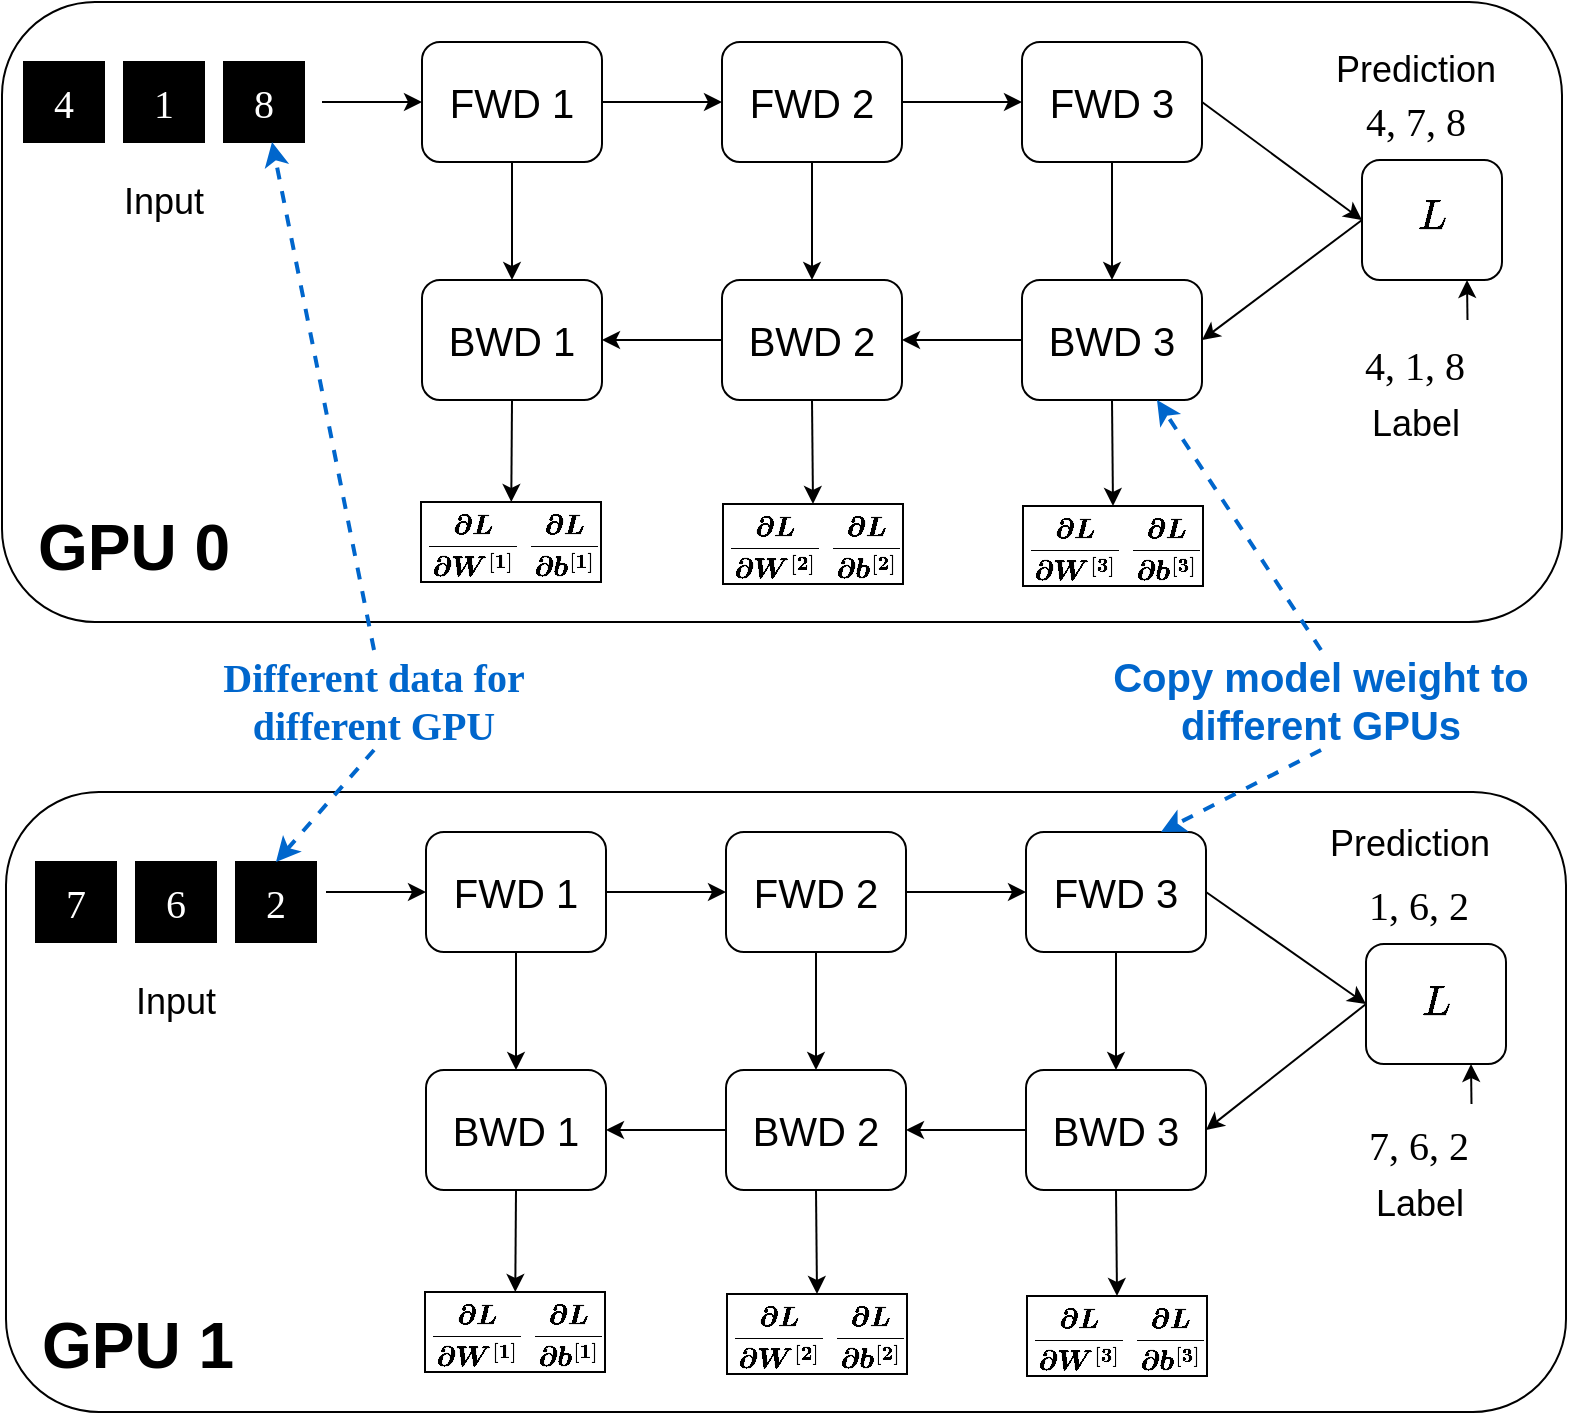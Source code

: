 <mxfile version="26.0.11">
  <diagram name="第 1 页" id="aH6ZTaXwP5k0bfcdlkgT">
    <mxGraphModel dx="1234" dy="411" grid="1" gridSize="10" guides="1" tooltips="1" connect="1" arrows="1" fold="1" page="1" pageScale="1" pageWidth="827" pageHeight="1169" math="1" shadow="0">
      <root>
        <mxCell id="0" />
        <mxCell id="1" parent="0" />
        <mxCell id="OK1sKgkIxB2whGgdd0nA-53" value="" style="rounded=1;whiteSpace=wrap;html=1;fillColor=none;" parent="1" vertex="1">
          <mxGeometry x="130" y="190" width="780" height="310" as="geometry" />
        </mxCell>
        <mxCell id="OK1sKgkIxB2whGgdd0nA-96" value="" style="rounded=1;whiteSpace=wrap;html=1;fillColor=none;" parent="1" vertex="1">
          <mxGeometry x="132" y="585" width="780" height="310" as="geometry" />
        </mxCell>
        <mxCell id="OK1sKgkIxB2whGgdd0nA-46" value="" style="rounded=0;whiteSpace=wrap;html=1;fillColor=none;" parent="1" vertex="1">
          <mxGeometry x="490.5" y="441" width="90" height="40" as="geometry" />
        </mxCell>
        <mxCell id="OK1sKgkIxB2whGgdd0nA-2" style="edgeStyle=orthogonalEdgeStyle;rounded=0;orthogonalLoop=1;jettySize=auto;html=1;exitX=1;exitY=0.5;exitDx=0;exitDy=0;entryX=0;entryY=0.5;entryDx=0;entryDy=0;" parent="1" source="OK1sKgkIxB2whGgdd0nA-4" target="OK1sKgkIxB2whGgdd0nA-7" edge="1">
          <mxGeometry relative="1" as="geometry" />
        </mxCell>
        <mxCell id="OK1sKgkIxB2whGgdd0nA-3" style="edgeStyle=orthogonalEdgeStyle;rounded=0;orthogonalLoop=1;jettySize=auto;html=1;exitX=0.5;exitY=1;exitDx=0;exitDy=0;entryX=0.5;entryY=0;entryDx=0;entryDy=0;" parent="1" source="OK1sKgkIxB2whGgdd0nA-4" target="OK1sKgkIxB2whGgdd0nA-17" edge="1">
          <mxGeometry relative="1" as="geometry" />
        </mxCell>
        <mxCell id="OK1sKgkIxB2whGgdd0nA-4" value="&lt;font style=&quot;font-size: 20px;&quot;&gt;FWD 1&lt;/font&gt;" style="rounded=1;whiteSpace=wrap;html=1;fontFamily=Helvetica;" parent="1" vertex="1">
          <mxGeometry x="340" y="210" width="90" height="60" as="geometry" />
        </mxCell>
        <mxCell id="OK1sKgkIxB2whGgdd0nA-5" style="edgeStyle=orthogonalEdgeStyle;rounded=0;orthogonalLoop=1;jettySize=auto;html=1;exitX=1;exitY=0.5;exitDx=0;exitDy=0;entryX=0;entryY=0.5;entryDx=0;entryDy=0;" parent="1" source="OK1sKgkIxB2whGgdd0nA-7" target="OK1sKgkIxB2whGgdd0nA-9" edge="1">
          <mxGeometry relative="1" as="geometry" />
        </mxCell>
        <mxCell id="OK1sKgkIxB2whGgdd0nA-6" style="edgeStyle=orthogonalEdgeStyle;rounded=0;orthogonalLoop=1;jettySize=auto;html=1;exitX=0.5;exitY=1;exitDx=0;exitDy=0;" parent="1" source="OK1sKgkIxB2whGgdd0nA-7" target="OK1sKgkIxB2whGgdd0nA-15" edge="1">
          <mxGeometry relative="1" as="geometry" />
        </mxCell>
        <mxCell id="OK1sKgkIxB2whGgdd0nA-7" value="&lt;font style=&quot;font-size: 20px;&quot;&gt;FWD 2&lt;/font&gt;" style="rounded=1;whiteSpace=wrap;html=1;fontFamily=Helvetica;" parent="1" vertex="1">
          <mxGeometry x="490" y="210" width="90" height="60" as="geometry" />
        </mxCell>
        <mxCell id="OK1sKgkIxB2whGgdd0nA-8" style="edgeStyle=orthogonalEdgeStyle;rounded=0;orthogonalLoop=1;jettySize=auto;html=1;entryX=0.5;entryY=0;entryDx=0;entryDy=0;" parent="1" source="OK1sKgkIxB2whGgdd0nA-9" target="OK1sKgkIxB2whGgdd0nA-12" edge="1">
          <mxGeometry relative="1" as="geometry" />
        </mxCell>
        <mxCell id="OK1sKgkIxB2whGgdd0nA-9" value="&lt;font style=&quot;font-size: 20px;&quot;&gt;FWD 3&lt;/font&gt;" style="rounded=1;whiteSpace=wrap;html=1;fontFamily=Helvetica;" parent="1" vertex="1">
          <mxGeometry x="640" y="210" width="90" height="60" as="geometry" />
        </mxCell>
        <mxCell id="OK1sKgkIxB2whGgdd0nA-10" style="edgeStyle=orthogonalEdgeStyle;rounded=0;orthogonalLoop=1;jettySize=auto;html=1;exitX=0;exitY=0.5;exitDx=0;exitDy=0;" parent="1" source="OK1sKgkIxB2whGgdd0nA-12" target="OK1sKgkIxB2whGgdd0nA-15" edge="1">
          <mxGeometry relative="1" as="geometry" />
        </mxCell>
        <mxCell id="OK1sKgkIxB2whGgdd0nA-12" value="&lt;font style=&quot;font-size: 20px;&quot;&gt;BWD 3&lt;/font&gt;" style="rounded=1;whiteSpace=wrap;html=1;fontFamily=Helvetica;" parent="1" vertex="1">
          <mxGeometry x="640" y="329" width="90" height="60" as="geometry" />
        </mxCell>
        <mxCell id="OK1sKgkIxB2whGgdd0nA-13" style="edgeStyle=orthogonalEdgeStyle;rounded=0;orthogonalLoop=1;jettySize=auto;html=1;exitX=0;exitY=0.5;exitDx=0;exitDy=0;" parent="1" source="OK1sKgkIxB2whGgdd0nA-15" target="OK1sKgkIxB2whGgdd0nA-17" edge="1">
          <mxGeometry relative="1" as="geometry" />
        </mxCell>
        <mxCell id="OK1sKgkIxB2whGgdd0nA-15" value="&lt;font style=&quot;font-size: 20px;&quot;&gt;BWD 2&lt;/font&gt;" style="rounded=1;whiteSpace=wrap;html=1;fontFamily=Helvetica;" parent="1" vertex="1">
          <mxGeometry x="490" y="329" width="90" height="60" as="geometry" />
        </mxCell>
        <mxCell id="OK1sKgkIxB2whGgdd0nA-17" value="&lt;font style=&quot;font-size: 20px;&quot;&gt;BWD 1&lt;/font&gt;" style="rounded=1;whiteSpace=wrap;html=1;fontFamily=Helvetica;" parent="1" vertex="1">
          <mxGeometry x="340" y="329" width="90" height="60" as="geometry" />
        </mxCell>
        <mxCell id="OK1sKgkIxB2whGgdd0nA-18" style="rounded=0;orthogonalLoop=1;jettySize=auto;html=1;exitX=0;exitY=0.5;exitDx=0;exitDy=0;entryX=1;entryY=0.5;entryDx=0;entryDy=0;" parent="1" source="OK1sKgkIxB2whGgdd0nA-19" target="OK1sKgkIxB2whGgdd0nA-12" edge="1">
          <mxGeometry relative="1" as="geometry" />
        </mxCell>
        <mxCell id="OK1sKgkIxB2whGgdd0nA-19" value="&lt;font style=&quot;font-size: 20px;&quot; face=&quot;Comic Sans MS&quot;&gt;&lt;br&gt;&lt;/font&gt;" style="rounded=1;whiteSpace=wrap;html=1;" parent="1" vertex="1">
          <mxGeometry x="810" y="269" width="70" height="60" as="geometry" />
        </mxCell>
        <mxCell id="OK1sKgkIxB2whGgdd0nA-20" value="" style="endArrow=classic;html=1;rounded=0;entryX=0;entryY=0.5;entryDx=0;entryDy=0;exitX=1;exitY=0.5;exitDx=0;exitDy=0;" parent="1" source="OK1sKgkIxB2whGgdd0nA-9" target="OK1sKgkIxB2whGgdd0nA-19" edge="1">
          <mxGeometry width="50" height="50" relative="1" as="geometry">
            <mxPoint x="720" y="390" as="sourcePoint" />
            <mxPoint x="770" y="340" as="targetPoint" />
          </mxGeometry>
        </mxCell>
        <mxCell id="OK1sKgkIxB2whGgdd0nA-22" value="&lt;font style=&quot;font-size: 20px;&quot; face=&quot;Comic Sans MS&quot;&gt;4, 7, 8&lt;/font&gt;" style="text;html=1;strokeColor=none;fillColor=none;align=center;verticalAlign=middle;whiteSpace=wrap;rounded=0;" parent="1" vertex="1">
          <mxGeometry x="782" y="229" width="110" height="40" as="geometry" />
        </mxCell>
        <mxCell id="OK1sKgkIxB2whGgdd0nA-23" value="&lt;font style=&quot;font-size: 18px;&quot; face=&quot;Helvetica&quot;&gt;Prediction&lt;/font&gt;&lt;font style=&quot;font-size: 18px;&quot;&gt;&lt;br&gt;&lt;/font&gt;" style="text;html=1;strokeColor=none;fillColor=none;align=center;verticalAlign=middle;whiteSpace=wrap;rounded=0;fontColor=#000000;fontFamily=Lucida Console;" parent="1" vertex="1">
          <mxGeometry x="792" y="214" width="90" height="20" as="geometry" />
        </mxCell>
        <mxCell id="OK1sKgkIxB2whGgdd0nA-24" value="&lt;font style=&quot;font-size: 20px;&quot; face=&quot;Comic Sans MS&quot;&gt;4, 1, 8&lt;/font&gt;" style="text;html=1;strokeColor=none;fillColor=none;align=center;verticalAlign=middle;whiteSpace=wrap;rounded=0;" parent="1" vertex="1">
          <mxGeometry x="784" y="351" width="105" height="40" as="geometry" />
        </mxCell>
        <mxCell id="OK1sKgkIxB2whGgdd0nA-25" value="" style="endArrow=classic;html=1;rounded=0;exitX=0.75;exitY=0;exitDx=0;exitDy=0;entryX=0.75;entryY=1;entryDx=0;entryDy=0;" parent="1" target="OK1sKgkIxB2whGgdd0nA-19" edge="1">
          <mxGeometry width="50" height="50" relative="1" as="geometry">
            <mxPoint x="862.75" y="349" as="sourcePoint" />
            <mxPoint x="790" y="299" as="targetPoint" />
          </mxGeometry>
        </mxCell>
        <mxCell id="OK1sKgkIxB2whGgdd0nA-26" value="&lt;font style=&quot;font-size: 18px;&quot;&gt;Label&lt;/font&gt;" style="text;html=1;strokeColor=none;fillColor=none;align=center;verticalAlign=middle;whiteSpace=wrap;rounded=0;fontColor=#000000;fontFamily=Helvetica;" parent="1" vertex="1">
          <mxGeometry x="797" y="391" width="80" height="20" as="geometry" />
        </mxCell>
        <mxCell id="OK1sKgkIxB2whGgdd0nA-37" value="&lt;font style=&quot;font-size: 18px;&quot; face=&quot;Helvetica&quot;&gt;Input&lt;/font&gt;" style="text;html=1;strokeColor=none;fillColor=none;align=center;verticalAlign=middle;whiteSpace=wrap;rounded=0;fontColor=#000000;fontFamily=Lucida Console;" parent="1" vertex="1">
          <mxGeometry x="181" y="280" width="60" height="20" as="geometry" />
        </mxCell>
        <mxCell id="OK1sKgkIxB2whGgdd0nA-38" value="" style="endArrow=classic;html=1;rounded=0;entryX=0;entryY=0.5;entryDx=0;entryDy=0;" parent="1" target="OK1sKgkIxB2whGgdd0nA-4" edge="1">
          <mxGeometry width="50" height="50" relative="1" as="geometry">
            <mxPoint x="290" y="240" as="sourcePoint" />
            <mxPoint x="320" y="130" as="targetPoint" />
          </mxGeometry>
        </mxCell>
        <mxCell id="OK1sKgkIxB2whGgdd0nA-41" value="$$\boldsymbol{\frac{\partial L}{\partial W^{[1]}&lt;br&gt;}}$$" style="text;html=1;strokeColor=none;fillColor=none;align=center;verticalAlign=middle;whiteSpace=wrap;rounded=0;" parent="1" vertex="1">
          <mxGeometry x="336" y="446" width="60" height="30" as="geometry" />
        </mxCell>
        <mxCell id="OK1sKgkIxB2whGgdd0nA-42" value="$$\boldsymbol{\frac{\partial L}{\partial b^{[1]}&lt;br&gt;}}$$" style="text;html=1;strokeColor=none;fillColor=none;align=center;verticalAlign=middle;whiteSpace=wrap;rounded=0;" parent="1" vertex="1">
          <mxGeometry x="381" y="446" width="60" height="30" as="geometry" />
        </mxCell>
        <mxCell id="OK1sKgkIxB2whGgdd0nA-43" value="" style="rounded=0;whiteSpace=wrap;html=1;fillColor=none;" parent="1" vertex="1">
          <mxGeometry x="339.5" y="440" width="90" height="40" as="geometry" />
        </mxCell>
        <mxCell id="OK1sKgkIxB2whGgdd0nA-44" value="$$\boldsymbol{\frac{\partial L}{\partial W^{[2]}&lt;br&gt;}}$$" style="text;html=1;strokeColor=none;fillColor=none;align=center;verticalAlign=middle;whiteSpace=wrap;rounded=0;" parent="1" vertex="1">
          <mxGeometry x="487" y="447" width="60" height="30" as="geometry" />
        </mxCell>
        <mxCell id="OK1sKgkIxB2whGgdd0nA-45" value="$$\boldsymbol{\frac{\partial L}{\partial b^{[2]}&lt;br&gt;}}$$" style="text;html=1;strokeColor=none;fillColor=none;align=center;verticalAlign=middle;whiteSpace=wrap;rounded=0;" parent="1" vertex="1">
          <mxGeometry x="532" y="447" width="60" height="30" as="geometry" />
        </mxCell>
        <mxCell id="OK1sKgkIxB2whGgdd0nA-47" value="" style="rounded=0;whiteSpace=wrap;html=1;fillColor=none;" parent="1" vertex="1">
          <mxGeometry x="640.5" y="442" width="90" height="40" as="geometry" />
        </mxCell>
        <mxCell id="OK1sKgkIxB2whGgdd0nA-48" value="$$\boldsymbol{\frac{\partial L}{\partial W^{[3]}&lt;br&gt;}}$$" style="text;html=1;strokeColor=none;fillColor=none;align=center;verticalAlign=middle;whiteSpace=wrap;rounded=0;" parent="1" vertex="1">
          <mxGeometry x="637" y="448" width="60" height="30" as="geometry" />
        </mxCell>
        <mxCell id="OK1sKgkIxB2whGgdd0nA-49" value="$$\boldsymbol{\frac{\partial L}{\partial b^{[3]}&lt;br&gt;}}$$" style="text;html=1;strokeColor=none;fillColor=none;align=center;verticalAlign=middle;whiteSpace=wrap;rounded=0;" parent="1" vertex="1">
          <mxGeometry x="682" y="448" width="60" height="30" as="geometry" />
        </mxCell>
        <mxCell id="OK1sKgkIxB2whGgdd0nA-50" value="" style="endArrow=classic;html=1;rounded=0;exitX=0.5;exitY=1;exitDx=0;exitDy=0;" parent="1" source="OK1sKgkIxB2whGgdd0nA-17" target="OK1sKgkIxB2whGgdd0nA-43" edge="1">
          <mxGeometry width="50" height="50" relative="1" as="geometry">
            <mxPoint x="230" y="480" as="sourcePoint" />
            <mxPoint x="280" y="430" as="targetPoint" />
          </mxGeometry>
        </mxCell>
        <mxCell id="OK1sKgkIxB2whGgdd0nA-51" value="" style="endArrow=classic;html=1;rounded=0;exitX=0.5;exitY=1;exitDx=0;exitDy=0;entryX=0.5;entryY=0;entryDx=0;entryDy=0;" parent="1" source="OK1sKgkIxB2whGgdd0nA-15" target="OK1sKgkIxB2whGgdd0nA-46" edge="1">
          <mxGeometry width="50" height="50" relative="1" as="geometry">
            <mxPoint x="580" y="640" as="sourcePoint" />
            <mxPoint x="630" y="590" as="targetPoint" />
          </mxGeometry>
        </mxCell>
        <mxCell id="OK1sKgkIxB2whGgdd0nA-52" value="" style="endArrow=classic;html=1;rounded=0;exitX=0.5;exitY=1;exitDx=0;exitDy=0;entryX=0.5;entryY=0;entryDx=0;entryDy=0;" parent="1" source="OK1sKgkIxB2whGgdd0nA-12" target="OK1sKgkIxB2whGgdd0nA-47" edge="1">
          <mxGeometry width="50" height="50" relative="1" as="geometry">
            <mxPoint x="710" y="640" as="sourcePoint" />
            <mxPoint x="760" y="590" as="targetPoint" />
          </mxGeometry>
        </mxCell>
        <mxCell id="OK1sKgkIxB2whGgdd0nA-54" value="" style="rounded=0;whiteSpace=wrap;html=1;fillColor=none;" parent="1" vertex="1">
          <mxGeometry x="492.5" y="836" width="90" height="40" as="geometry" />
        </mxCell>
        <mxCell id="OK1sKgkIxB2whGgdd0nA-55" style="edgeStyle=orthogonalEdgeStyle;rounded=0;orthogonalLoop=1;jettySize=auto;html=1;exitX=1;exitY=0.5;exitDx=0;exitDy=0;entryX=0;entryY=0.5;entryDx=0;entryDy=0;" parent="1" source="OK1sKgkIxB2whGgdd0nA-57" target="OK1sKgkIxB2whGgdd0nA-60" edge="1">
          <mxGeometry relative="1" as="geometry" />
        </mxCell>
        <mxCell id="OK1sKgkIxB2whGgdd0nA-56" style="edgeStyle=orthogonalEdgeStyle;rounded=0;orthogonalLoop=1;jettySize=auto;html=1;exitX=0.5;exitY=1;exitDx=0;exitDy=0;entryX=0.5;entryY=0;entryDx=0;entryDy=0;" parent="1" source="OK1sKgkIxB2whGgdd0nA-57" target="OK1sKgkIxB2whGgdd0nA-67" edge="1">
          <mxGeometry relative="1" as="geometry" />
        </mxCell>
        <mxCell id="OK1sKgkIxB2whGgdd0nA-57" value="&lt;font style=&quot;font-size: 20px;&quot;&gt;FWD 1&lt;/font&gt;" style="rounded=1;whiteSpace=wrap;html=1;fontFamily=Helvetica;" parent="1" vertex="1">
          <mxGeometry x="342" y="605" width="90" height="60" as="geometry" />
        </mxCell>
        <mxCell id="OK1sKgkIxB2whGgdd0nA-58" style="edgeStyle=orthogonalEdgeStyle;rounded=0;orthogonalLoop=1;jettySize=auto;html=1;exitX=1;exitY=0.5;exitDx=0;exitDy=0;entryX=0;entryY=0.5;entryDx=0;entryDy=0;" parent="1" source="OK1sKgkIxB2whGgdd0nA-60" target="OK1sKgkIxB2whGgdd0nA-62" edge="1">
          <mxGeometry relative="1" as="geometry" />
        </mxCell>
        <mxCell id="OK1sKgkIxB2whGgdd0nA-59" style="edgeStyle=orthogonalEdgeStyle;rounded=0;orthogonalLoop=1;jettySize=auto;html=1;exitX=0.5;exitY=1;exitDx=0;exitDy=0;" parent="1" source="OK1sKgkIxB2whGgdd0nA-60" target="OK1sKgkIxB2whGgdd0nA-66" edge="1">
          <mxGeometry relative="1" as="geometry" />
        </mxCell>
        <mxCell id="OK1sKgkIxB2whGgdd0nA-60" value="&lt;font style=&quot;font-size: 20px;&quot;&gt;FWD 2&lt;/font&gt;" style="rounded=1;whiteSpace=wrap;html=1;fontFamily=Helvetica;" parent="1" vertex="1">
          <mxGeometry x="492" y="605" width="90" height="60" as="geometry" />
        </mxCell>
        <mxCell id="OK1sKgkIxB2whGgdd0nA-61" style="edgeStyle=orthogonalEdgeStyle;rounded=0;orthogonalLoop=1;jettySize=auto;html=1;entryX=0.5;entryY=0;entryDx=0;entryDy=0;" parent="1" source="OK1sKgkIxB2whGgdd0nA-62" target="OK1sKgkIxB2whGgdd0nA-64" edge="1">
          <mxGeometry relative="1" as="geometry" />
        </mxCell>
        <mxCell id="OK1sKgkIxB2whGgdd0nA-62" value="&lt;font style=&quot;font-size: 20px;&quot;&gt;FWD 3&lt;/font&gt;" style="rounded=1;whiteSpace=wrap;html=1;fontFamily=Helvetica;" parent="1" vertex="1">
          <mxGeometry x="642" y="605" width="90" height="60" as="geometry" />
        </mxCell>
        <mxCell id="OK1sKgkIxB2whGgdd0nA-63" style="edgeStyle=orthogonalEdgeStyle;rounded=0;orthogonalLoop=1;jettySize=auto;html=1;exitX=0;exitY=0.5;exitDx=0;exitDy=0;" parent="1" source="OK1sKgkIxB2whGgdd0nA-64" target="OK1sKgkIxB2whGgdd0nA-66" edge="1">
          <mxGeometry relative="1" as="geometry" />
        </mxCell>
        <mxCell id="OK1sKgkIxB2whGgdd0nA-64" value="&lt;font style=&quot;font-size: 20px;&quot;&gt;BWD 3&lt;/font&gt;" style="rounded=1;whiteSpace=wrap;html=1;fontFamily=Helvetica;" parent="1" vertex="1">
          <mxGeometry x="642" y="724" width="90" height="60" as="geometry" />
        </mxCell>
        <mxCell id="OK1sKgkIxB2whGgdd0nA-65" style="edgeStyle=orthogonalEdgeStyle;rounded=0;orthogonalLoop=1;jettySize=auto;html=1;exitX=0;exitY=0.5;exitDx=0;exitDy=0;" parent="1" source="OK1sKgkIxB2whGgdd0nA-66" target="OK1sKgkIxB2whGgdd0nA-67" edge="1">
          <mxGeometry relative="1" as="geometry" />
        </mxCell>
        <mxCell id="OK1sKgkIxB2whGgdd0nA-66" value="&lt;font style=&quot;font-size: 20px;&quot;&gt;BWD 2&lt;/font&gt;" style="rounded=1;whiteSpace=wrap;html=1;fontFamily=Helvetica;" parent="1" vertex="1">
          <mxGeometry x="492" y="724" width="90" height="60" as="geometry" />
        </mxCell>
        <mxCell id="OK1sKgkIxB2whGgdd0nA-67" value="&lt;font style=&quot;font-size: 20px;&quot;&gt;BWD 1&lt;/font&gt;" style="rounded=1;whiteSpace=wrap;html=1;fontFamily=Helvetica;" parent="1" vertex="1">
          <mxGeometry x="342" y="724" width="90" height="60" as="geometry" />
        </mxCell>
        <mxCell id="OK1sKgkIxB2whGgdd0nA-68" style="rounded=0;orthogonalLoop=1;jettySize=auto;html=1;exitX=0;exitY=0.5;exitDx=0;exitDy=0;entryX=1;entryY=0.5;entryDx=0;entryDy=0;" parent="1" source="OK1sKgkIxB2whGgdd0nA-69" target="OK1sKgkIxB2whGgdd0nA-64" edge="1">
          <mxGeometry relative="1" as="geometry" />
        </mxCell>
        <mxCell id="OK1sKgkIxB2whGgdd0nA-69" value="&lt;font style=&quot;font-size: 20px;&quot; face=&quot;Comic Sans MS&quot;&gt;&lt;br&gt;&lt;/font&gt;" style="rounded=1;whiteSpace=wrap;html=1;" parent="1" vertex="1">
          <mxGeometry x="812" y="661" width="70" height="60" as="geometry" />
        </mxCell>
        <mxCell id="OK1sKgkIxB2whGgdd0nA-70" value="" style="endArrow=classic;html=1;rounded=0;entryX=0;entryY=0.5;entryDx=0;entryDy=0;exitX=1;exitY=0.5;exitDx=0;exitDy=0;" parent="1" source="OK1sKgkIxB2whGgdd0nA-62" target="OK1sKgkIxB2whGgdd0nA-69" edge="1">
          <mxGeometry width="50" height="50" relative="1" as="geometry">
            <mxPoint x="722" y="785" as="sourcePoint" />
            <mxPoint x="772" y="735" as="targetPoint" />
          </mxGeometry>
        </mxCell>
        <mxCell id="OK1sKgkIxB2whGgdd0nA-71" value="&lt;font style=&quot;font-size: 20px;&quot; face=&quot;Comic Sans MS&quot;&gt;1, 6, 2&lt;/font&gt;" style="text;html=1;strokeColor=none;fillColor=none;align=center;verticalAlign=middle;whiteSpace=wrap;rounded=0;" parent="1" vertex="1">
          <mxGeometry x="782" y="621" width="113" height="40" as="geometry" />
        </mxCell>
        <mxCell id="OK1sKgkIxB2whGgdd0nA-72" value="&lt;font style=&quot;font-size: 18px;&quot; face=&quot;Helvetica&quot;&gt;Prediction&lt;/font&gt;&lt;font style=&quot;font-size: 18px;&quot;&gt;&lt;br&gt;&lt;/font&gt;" style="text;html=1;strokeColor=none;fillColor=none;align=center;verticalAlign=middle;whiteSpace=wrap;rounded=0;fontColor=#000000;fontFamily=Lucida Console;" parent="1" vertex="1">
          <mxGeometry x="789" y="601" width="90" height="20" as="geometry" />
        </mxCell>
        <mxCell id="OK1sKgkIxB2whGgdd0nA-73" value="&lt;font style=&quot;font-size: 20px;&quot; face=&quot;Comic Sans MS&quot;&gt;7, 6, 2&lt;/font&gt;" style="text;html=1;strokeColor=none;fillColor=none;align=center;verticalAlign=middle;whiteSpace=wrap;rounded=0;" parent="1" vertex="1">
          <mxGeometry x="786" y="741" width="105" height="40" as="geometry" />
        </mxCell>
        <mxCell id="OK1sKgkIxB2whGgdd0nA-74" value="" style="endArrow=classic;html=1;rounded=0;exitX=0.75;exitY=0;exitDx=0;exitDy=0;entryX=0.75;entryY=1;entryDx=0;entryDy=0;" parent="1" source="OK1sKgkIxB2whGgdd0nA-73" target="OK1sKgkIxB2whGgdd0nA-69" edge="1">
          <mxGeometry width="50" height="50" relative="1" as="geometry">
            <mxPoint x="742" y="741" as="sourcePoint" />
            <mxPoint x="792" y="691" as="targetPoint" />
          </mxGeometry>
        </mxCell>
        <mxCell id="OK1sKgkIxB2whGgdd0nA-75" value="&lt;font style=&quot;font-size: 18px;&quot;&gt;Label&lt;/font&gt;" style="text;html=1;strokeColor=none;fillColor=none;align=center;verticalAlign=middle;whiteSpace=wrap;rounded=0;fontColor=#000000;fontFamily=Helvetica;" parent="1" vertex="1">
          <mxGeometry x="778.5" y="781" width="120" height="20" as="geometry" />
        </mxCell>
        <mxCell id="OK1sKgkIxB2whGgdd0nA-83" value="&lt;font style=&quot;font-size: 18px;&quot; face=&quot;Helvetica&quot;&gt;Input&lt;/font&gt;" style="text;html=1;strokeColor=none;fillColor=none;align=center;verticalAlign=middle;whiteSpace=wrap;rounded=0;fontColor=#000000;fontFamily=Lucida Console;" parent="1" vertex="1">
          <mxGeometry x="172" y="680" width="90" height="20" as="geometry" />
        </mxCell>
        <mxCell id="OK1sKgkIxB2whGgdd0nA-84" value="" style="endArrow=classic;html=1;rounded=0;entryX=0;entryY=0.5;entryDx=0;entryDy=0;" parent="1" target="OK1sKgkIxB2whGgdd0nA-57" edge="1">
          <mxGeometry width="50" height="50" relative="1" as="geometry">
            <mxPoint x="292" y="635" as="sourcePoint" />
            <mxPoint x="322" y="525" as="targetPoint" />
          </mxGeometry>
        </mxCell>
        <mxCell id="OK1sKgkIxB2whGgdd0nA-85" value="$$\boldsymbol{\frac{\partial L}{\partial W^{[1]}&lt;br&gt;}}$$" style="text;html=1;strokeColor=none;fillColor=none;align=center;verticalAlign=middle;whiteSpace=wrap;rounded=0;" parent="1" vertex="1">
          <mxGeometry x="338" y="841" width="60" height="30" as="geometry" />
        </mxCell>
        <mxCell id="OK1sKgkIxB2whGgdd0nA-86" value="$$\boldsymbol{\frac{\partial L}{\partial b^{[1]}&lt;br&gt;}}$$" style="text;html=1;strokeColor=none;fillColor=none;align=center;verticalAlign=middle;whiteSpace=wrap;rounded=0;" parent="1" vertex="1">
          <mxGeometry x="383" y="841" width="60" height="30" as="geometry" />
        </mxCell>
        <mxCell id="OK1sKgkIxB2whGgdd0nA-87" value="" style="rounded=0;whiteSpace=wrap;html=1;fillColor=none;" parent="1" vertex="1">
          <mxGeometry x="341.5" y="835" width="90" height="40" as="geometry" />
        </mxCell>
        <mxCell id="OK1sKgkIxB2whGgdd0nA-88" value="$$\boldsymbol{\frac{\partial L}{\partial W^{[2]}&lt;br&gt;}}$$" style="text;html=1;strokeColor=none;fillColor=none;align=center;verticalAlign=middle;whiteSpace=wrap;rounded=0;" parent="1" vertex="1">
          <mxGeometry x="489" y="842" width="60" height="30" as="geometry" />
        </mxCell>
        <mxCell id="OK1sKgkIxB2whGgdd0nA-89" value="$$\boldsymbol{\frac{\partial L}{\partial b^{[2]}&lt;br&gt;}}$$" style="text;html=1;strokeColor=none;fillColor=none;align=center;verticalAlign=middle;whiteSpace=wrap;rounded=0;" parent="1" vertex="1">
          <mxGeometry x="534" y="842" width="60" height="30" as="geometry" />
        </mxCell>
        <mxCell id="OK1sKgkIxB2whGgdd0nA-90" value="" style="rounded=0;whiteSpace=wrap;html=1;fillColor=none;" parent="1" vertex="1">
          <mxGeometry x="642.5" y="837" width="90" height="40" as="geometry" />
        </mxCell>
        <mxCell id="OK1sKgkIxB2whGgdd0nA-91" value="$$\boldsymbol{\frac{\partial L}{\partial W^{[3]}&lt;br&gt;}}$$" style="text;html=1;strokeColor=none;fillColor=none;align=center;verticalAlign=middle;whiteSpace=wrap;rounded=0;" parent="1" vertex="1">
          <mxGeometry x="639" y="843" width="60" height="30" as="geometry" />
        </mxCell>
        <mxCell id="OK1sKgkIxB2whGgdd0nA-92" value="$$\boldsymbol{\frac{\partial L}{\partial b^{[3]}&lt;br&gt;}}$$" style="text;html=1;strokeColor=none;fillColor=none;align=center;verticalAlign=middle;whiteSpace=wrap;rounded=0;" parent="1" vertex="1">
          <mxGeometry x="684" y="843" width="60" height="30" as="geometry" />
        </mxCell>
        <mxCell id="OK1sKgkIxB2whGgdd0nA-93" value="" style="endArrow=classic;html=1;rounded=0;exitX=0.5;exitY=1;exitDx=0;exitDy=0;" parent="1" source="OK1sKgkIxB2whGgdd0nA-67" target="OK1sKgkIxB2whGgdd0nA-87" edge="1">
          <mxGeometry width="50" height="50" relative="1" as="geometry">
            <mxPoint x="232" y="875" as="sourcePoint" />
            <mxPoint x="282" y="825" as="targetPoint" />
          </mxGeometry>
        </mxCell>
        <mxCell id="OK1sKgkIxB2whGgdd0nA-94" value="" style="endArrow=classic;html=1;rounded=0;exitX=0.5;exitY=1;exitDx=0;exitDy=0;entryX=0.5;entryY=0;entryDx=0;entryDy=0;" parent="1" source="OK1sKgkIxB2whGgdd0nA-66" target="OK1sKgkIxB2whGgdd0nA-54" edge="1">
          <mxGeometry width="50" height="50" relative="1" as="geometry">
            <mxPoint x="582" y="1035" as="sourcePoint" />
            <mxPoint x="632" y="985" as="targetPoint" />
          </mxGeometry>
        </mxCell>
        <mxCell id="OK1sKgkIxB2whGgdd0nA-95" value="" style="endArrow=classic;html=1;rounded=0;exitX=0.5;exitY=1;exitDx=0;exitDy=0;entryX=0.5;entryY=0;entryDx=0;entryDy=0;" parent="1" source="OK1sKgkIxB2whGgdd0nA-64" target="OK1sKgkIxB2whGgdd0nA-90" edge="1">
          <mxGeometry width="50" height="50" relative="1" as="geometry">
            <mxPoint x="712" y="1035" as="sourcePoint" />
            <mxPoint x="762" y="985" as="targetPoint" />
          </mxGeometry>
        </mxCell>
        <mxCell id="OK1sKgkIxB2whGgdd0nA-102" value="" style="group" parent="1" vertex="1" connectable="0">
          <mxGeometry x="147" y="570" width="140" height="90" as="geometry" />
        </mxCell>
        <mxCell id="OK1sKgkIxB2whGgdd0nA-103" value="7" style="rounded=0;whiteSpace=wrap;html=1;fontSize=20;fontFamily=Comic Sans MS;fillColor=#000000;fontColor=#ffffff;" parent="OK1sKgkIxB2whGgdd0nA-102" vertex="1">
          <mxGeometry y="50" width="40" height="40" as="geometry" />
        </mxCell>
        <mxCell id="OK1sKgkIxB2whGgdd0nA-104" value="6" style="rounded=0;whiteSpace=wrap;html=1;fontSize=20;fontFamily=Comic Sans MS;fillColor=#000000;fontColor=#ffffff;" parent="OK1sKgkIxB2whGgdd0nA-102" vertex="1">
          <mxGeometry x="50" y="50" width="40" height="40" as="geometry" />
        </mxCell>
        <mxCell id="OK1sKgkIxB2whGgdd0nA-105" value="2" style="rounded=0;whiteSpace=wrap;html=1;fontSize=20;fontFamily=Comic Sans MS;fillColor=#000000;fontColor=#ffffff;" parent="OK1sKgkIxB2whGgdd0nA-102" vertex="1">
          <mxGeometry x="100" y="50" width="40" height="40" as="geometry" />
        </mxCell>
        <mxCell id="OK1sKgkIxB2whGgdd0nA-107" value="4" style="rounded=0;whiteSpace=wrap;html=1;fontSize=20;fontFamily=Comic Sans MS;fillColor=#000000;fontColor=#ffffff;" parent="1" vertex="1">
          <mxGeometry x="141" y="220" width="40" height="40" as="geometry" />
        </mxCell>
        <mxCell id="OK1sKgkIxB2whGgdd0nA-108" value="1" style="rounded=0;whiteSpace=wrap;html=1;fontSize=20;fontFamily=Comic Sans MS;fillColor=#000000;fontColor=#ffffff;" parent="1" vertex="1">
          <mxGeometry x="191" y="220" width="40" height="40" as="geometry" />
        </mxCell>
        <mxCell id="OK1sKgkIxB2whGgdd0nA-109" value="8" style="rounded=0;whiteSpace=wrap;html=1;fontSize=20;fontFamily=Comic Sans MS;fillColor=#000000;fontColor=#ffffff;" parent="1" vertex="1">
          <mxGeometry x="241" y="220" width="40" height="40" as="geometry" />
        </mxCell>
        <mxCell id="OK1sKgkIxB2whGgdd0nA-112" value="&lt;font color=&quot;#0066cc&quot;&gt;&lt;b&gt;Different data for different GPU&lt;br&gt;&lt;/b&gt;&lt;/font&gt;" style="text;html=1;strokeColor=none;fillColor=none;align=center;verticalAlign=middle;whiteSpace=wrap;rounded=0;fontFamily=Comic Sans MS;fontColor=#6c8ebf;fontSize=20;" parent="1" vertex="1">
          <mxGeometry x="232" y="514" width="168" height="50" as="geometry" />
        </mxCell>
        <mxCell id="OK1sKgkIxB2whGgdd0nA-113" value="" style="endArrow=classic;html=1;rounded=0;exitX=0.5;exitY=0;exitDx=0;exitDy=0;strokeWidth=2;dashed=1;strokeColor=#0066CC;" parent="1" source="OK1sKgkIxB2whGgdd0nA-112" target="OK1sKgkIxB2whGgdd0nA-109" edge="1">
          <mxGeometry width="50" height="50" relative="1" as="geometry">
            <mxPoint x="120" y="630" as="sourcePoint" />
            <mxPoint x="170" y="580" as="targetPoint" />
          </mxGeometry>
        </mxCell>
        <mxCell id="OK1sKgkIxB2whGgdd0nA-114" value="" style="endArrow=classic;html=1;rounded=0;entryX=0.5;entryY=0;entryDx=0;entryDy=0;exitX=0.5;exitY=1;exitDx=0;exitDy=0;strokeWidth=2;dashed=1;strokeColor=#0066CC;" parent="1" source="OK1sKgkIxB2whGgdd0nA-112" target="OK1sKgkIxB2whGgdd0nA-105" edge="1">
          <mxGeometry width="50" height="50" relative="1" as="geometry">
            <mxPoint x="271" y="564" as="sourcePoint" />
            <mxPoint x="208" y="310" as="targetPoint" />
          </mxGeometry>
        </mxCell>
        <mxCell id="OK1sKgkIxB2whGgdd0nA-115" value="&lt;font color=&quot;#0066cc&quot; face=&quot;Helvetica&quot;&gt;&lt;b&gt;Copy model weight to different GPUs&lt;br&gt;&lt;/b&gt;&lt;/font&gt;" style="text;html=1;strokeColor=none;fillColor=none;align=center;verticalAlign=middle;whiteSpace=wrap;rounded=0;fontFamily=Comic Sans MS;fontColor=#6c8ebf;fontSize=20;" parent="1" vertex="1">
          <mxGeometry x="660" y="514" width="259" height="50" as="geometry" />
        </mxCell>
        <mxCell id="OK1sKgkIxB2whGgdd0nA-116" value="" style="endArrow=classic;html=1;rounded=0;exitX=0.5;exitY=0;exitDx=0;exitDy=0;strokeWidth=2;dashed=1;strokeColor=#0066CC;entryX=0.75;entryY=1;entryDx=0;entryDy=0;" parent="1" source="OK1sKgkIxB2whGgdd0nA-115" target="OK1sKgkIxB2whGgdd0nA-12" edge="1">
          <mxGeometry width="50" height="50" relative="1" as="geometry">
            <mxPoint x="294" y="524" as="sourcePoint" />
            <mxPoint x="273" y="270" as="targetPoint" />
          </mxGeometry>
        </mxCell>
        <mxCell id="OK1sKgkIxB2whGgdd0nA-117" value="" style="endArrow=classic;html=1;rounded=0;exitX=0.5;exitY=1;exitDx=0;exitDy=0;strokeWidth=2;dashed=1;strokeColor=#0066CC;entryX=0.75;entryY=0;entryDx=0;entryDy=0;" parent="1" source="OK1sKgkIxB2whGgdd0nA-115" target="OK1sKgkIxB2whGgdd0nA-62" edge="1">
          <mxGeometry width="50" height="50" relative="1" as="geometry">
            <mxPoint x="776.5" y="564" as="sourcePoint" />
            <mxPoint x="705" y="399" as="targetPoint" />
          </mxGeometry>
        </mxCell>
        <mxCell id="OK1sKgkIxB2whGgdd0nA-118" style="edgeStyle=orthogonalEdgeStyle;rounded=0;orthogonalLoop=1;jettySize=auto;html=1;exitX=0.5;exitY=1;exitDx=0;exitDy=0;" parent="1" source="OK1sKgkIxB2whGgdd0nA-26" target="OK1sKgkIxB2whGgdd0nA-26" edge="1">
          <mxGeometry relative="1" as="geometry" />
        </mxCell>
        <mxCell id="OK1sKgkIxB2whGgdd0nA-119" value="$$L$$" style="text;html=1;strokeColor=none;fillColor=none;align=center;verticalAlign=middle;whiteSpace=wrap;rounded=0;fontSize=18;" parent="1" vertex="1">
          <mxGeometry x="824" y="283" width="43" height="30" as="geometry" />
        </mxCell>
        <mxCell id="OK1sKgkIxB2whGgdd0nA-120" value="$$L$$" style="text;html=1;strokeColor=none;fillColor=none;align=center;verticalAlign=middle;whiteSpace=wrap;rounded=0;fontSize=18;" parent="1" vertex="1">
          <mxGeometry x="825.5" y="676" width="43" height="30" as="geometry" />
        </mxCell>
        <mxCell id="OK1sKgkIxB2whGgdd0nA-121" value="&lt;font style=&quot;font-size: 32px;&quot;&gt;GPU 0&lt;/font&gt;" style="text;html=1;strokeColor=none;fillColor=none;align=center;verticalAlign=middle;whiteSpace=wrap;rounded=0;fontStyle=1" parent="1" vertex="1">
          <mxGeometry x="136" y="448" width="120" height="30" as="geometry" />
        </mxCell>
        <mxCell id="OK1sKgkIxB2whGgdd0nA-122" value="&lt;font style=&quot;font-size: 32px;&quot;&gt;GPU 1&lt;/font&gt;" style="text;html=1;strokeColor=none;fillColor=none;align=center;verticalAlign=middle;whiteSpace=wrap;rounded=0;fontStyle=1" parent="1" vertex="1">
          <mxGeometry x="138" y="847" width="120" height="30" as="geometry" />
        </mxCell>
      </root>
    </mxGraphModel>
  </diagram>
</mxfile>
